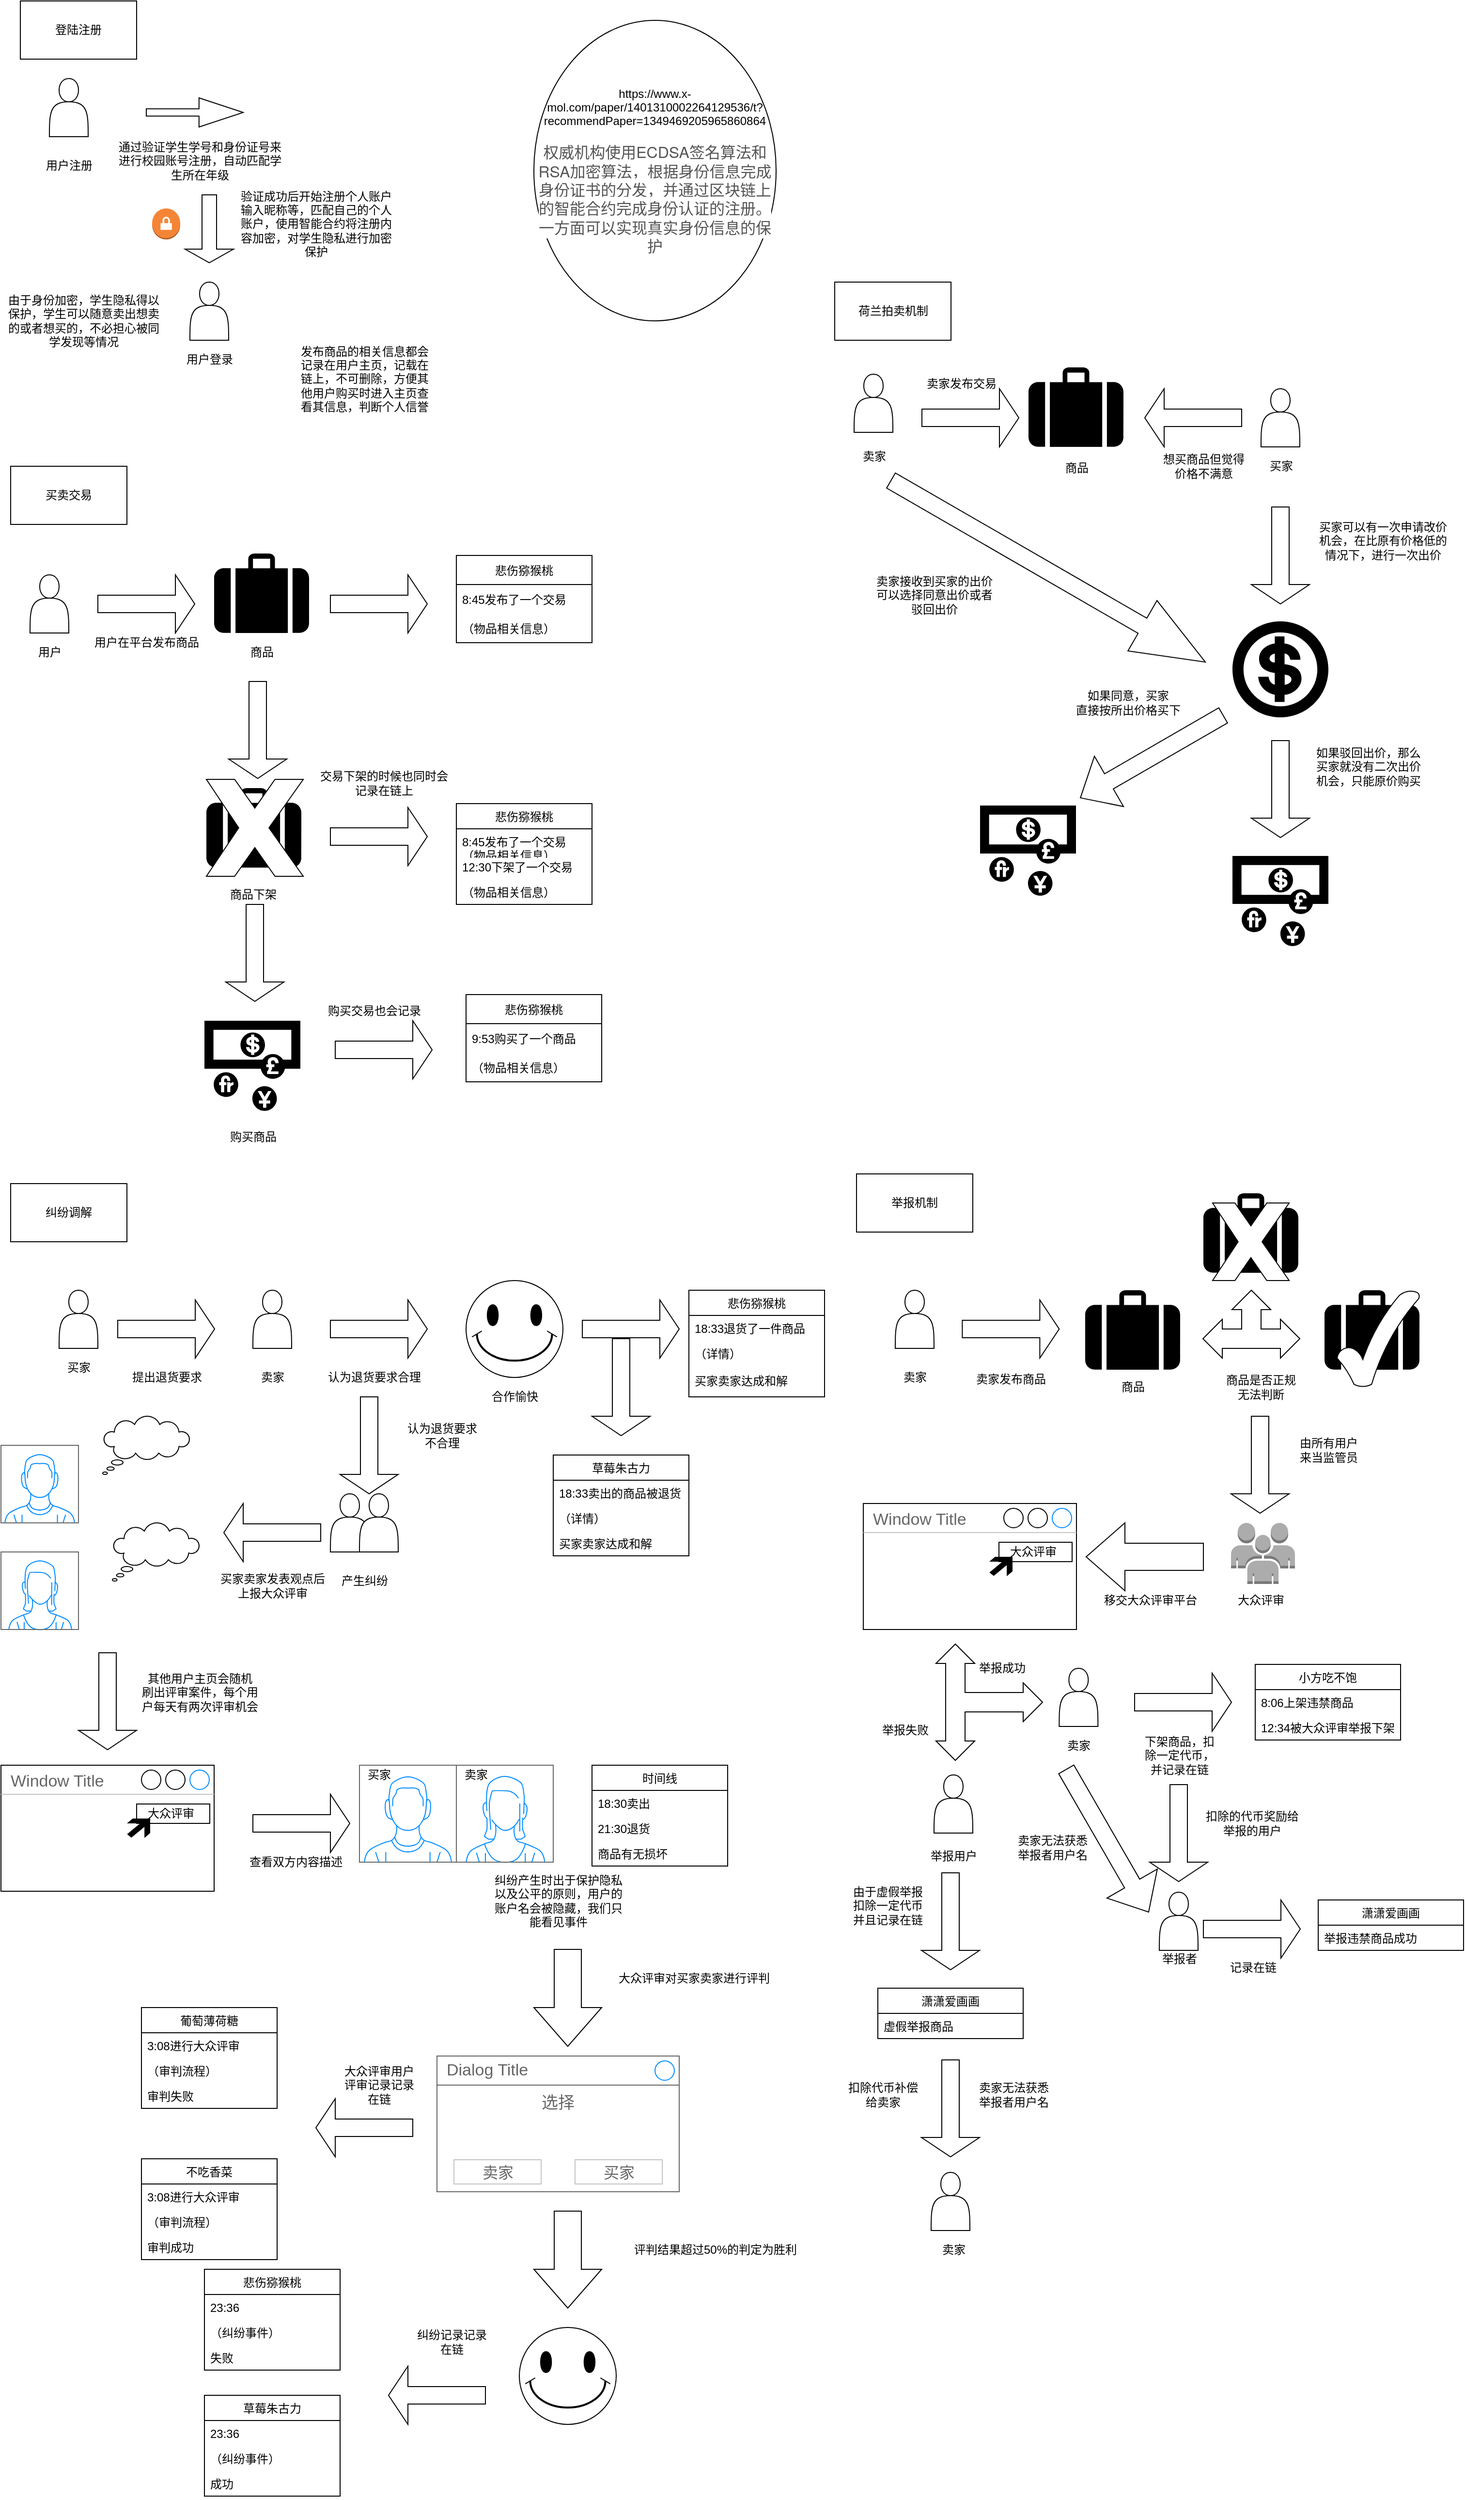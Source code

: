 <mxfile version="16.5.1" type="device"><diagram id="wZdVZtrQBpNqvUhN4ngP" name="第 1 页"><mxGraphModel dx="1153" dy="721" grid="1" gridSize="10" guides="1" tooltips="1" connect="1" arrows="1" fold="1" page="1" pageScale="1" pageWidth="827" pageHeight="1169" math="0" shadow="0"><root><mxCell id="0"/><mxCell id="1" parent="0"/><mxCell id="JoHtUgzayepQ6St21ZUV-1" value="" style="shape=actor;whiteSpace=wrap;html=1;" parent="1" vertex="1"><mxGeometry x="50" y="80" width="40" height="60" as="geometry"/></mxCell><mxCell id="JoHtUgzayepQ6St21ZUV-2" value="用户注册" style="text;html=1;align=center;verticalAlign=middle;resizable=0;points=[];autosize=1;strokeColor=none;fillColor=none;" parent="1" vertex="1"><mxGeometry x="40" y="160" width="60" height="20" as="geometry"/></mxCell><mxCell id="JoHtUgzayepQ6St21ZUV-3" value="" style="shape=singleArrow;whiteSpace=wrap;html=1;arrowWidth=0.253;arrowSize=0.456;" parent="1" vertex="1"><mxGeometry x="150" y="100" width="100" height="30" as="geometry"/></mxCell><mxCell id="JoHtUgzayepQ6St21ZUV-4" value="通过验证学生学号和身份证号来&lt;br&gt;进行校园账号注册，自动匹配学&lt;br&gt;生所在年级&lt;br&gt;" style="text;html=1;align=center;verticalAlign=middle;resizable=0;points=[];autosize=1;strokeColor=none;fillColor=none;" parent="1" vertex="1"><mxGeometry x="115" y="140" width="180" height="50" as="geometry"/></mxCell><mxCell id="JoHtUgzayepQ6St21ZUV-5" value="https://www.x-mol.com/paper/1401310002264129536/t?recommendPaper=1349469205965860864&lt;br&gt;&lt;br&gt;&lt;span style=&quot;color: rgb(85 , 85 , 85) ; font-family: &amp;#34;microsoft yahei&amp;#34; , &amp;#34;helvetica neue&amp;#34; , &amp;#34;helvetica&amp;#34; , &amp;#34;arial&amp;#34; , sans-serif ; font-size: 16px ; background-color: rgb(255 , 255 , 255)&quot;&gt;权威机构使用ECDSA签名算法和RSA加密算法，根据身份信息完成身份证书的分发，并通过区块链上的智能合约完成身份认证的注册。一方面可以实现真实身份信息的保护&lt;/span&gt;" style="ellipse;whiteSpace=wrap;html=1;" parent="1" vertex="1"><mxGeometry x="550" y="20" width="250" height="310" as="geometry"/></mxCell><mxCell id="JoHtUgzayepQ6St21ZUV-6" value="" style="shape=singleArrow;direction=south;whiteSpace=wrap;html=1;" parent="1" vertex="1"><mxGeometry x="190" y="200" width="50" height="70" as="geometry"/></mxCell><mxCell id="JoHtUgzayepQ6St21ZUV-7" value="验证成功后开始注册个人账户&lt;br&gt;输入昵称等，匹配自己的个人&lt;br&gt;账户，使用智能合约将注册内&lt;br&gt;容加密，对学生隐私进行加密&lt;br&gt;保护" style="text;html=1;align=center;verticalAlign=middle;resizable=0;points=[];autosize=1;strokeColor=none;fillColor=none;" parent="1" vertex="1"><mxGeometry x="240" y="190" width="170" height="80" as="geometry"/></mxCell><mxCell id="JoHtUgzayepQ6St21ZUV-8" value="" style="shape=actor;whiteSpace=wrap;html=1;" parent="1" vertex="1"><mxGeometry x="195" y="290" width="40" height="60" as="geometry"/></mxCell><mxCell id="JoHtUgzayepQ6St21ZUV-10" value="用户登录" style="text;html=1;align=center;verticalAlign=middle;resizable=0;points=[];autosize=1;strokeColor=none;fillColor=none;" parent="1" vertex="1"><mxGeometry x="185" y="360" width="60" height="20" as="geometry"/></mxCell><mxCell id="JoHtUgzayepQ6St21ZUV-11" value="由于身份加密，学生隐私得以&lt;br&gt;保护，学生可以随意卖出想卖&lt;br&gt;的或者想买的，不必担心被同&lt;br&gt;学发现等情况" style="text;html=1;align=center;verticalAlign=middle;resizable=0;points=[];autosize=1;strokeColor=none;fillColor=none;" parent="1" vertex="1"><mxGeometry y="300" width="170" height="60" as="geometry"/></mxCell><mxCell id="JoHtUgzayepQ6St21ZUV-12" value="" style="shape=actor;whiteSpace=wrap;html=1;" parent="1" vertex="1"><mxGeometry x="30" y="592" width="40" height="60" as="geometry"/></mxCell><mxCell id="JoHtUgzayepQ6St21ZUV-13" value="" style="shape=singleArrow;whiteSpace=wrap;html=1;" parent="1" vertex="1"><mxGeometry x="100" y="592" width="100" height="60" as="geometry"/></mxCell><mxCell id="JoHtUgzayepQ6St21ZUV-15" value="" style="outlineConnect=0;dashed=0;verticalLabelPosition=bottom;verticalAlign=top;align=center;html=1;shape=mxgraph.aws3.vpn_gateway;fillColor=#F58536;gradientColor=none;" parent="1" vertex="1"><mxGeometry x="156" y="214" width="29" height="32" as="geometry"/></mxCell><mxCell id="JoHtUgzayepQ6St21ZUV-17" value="" style="shape=mxgraph.signs.travel.baggage;html=1;pointerEvents=1;fillColor=#000000;strokeColor=none;verticalLabelPosition=bottom;verticalAlign=top;align=center;sketch=0;" parent="1" vertex="1"><mxGeometry x="220" y="570" width="98" height="82" as="geometry"/></mxCell><mxCell id="JoHtUgzayepQ6St21ZUV-18" value="用户" style="text;html=1;align=center;verticalAlign=middle;resizable=0;points=[];autosize=1;strokeColor=none;fillColor=none;" parent="1" vertex="1"><mxGeometry x="30" y="662" width="40" height="20" as="geometry"/></mxCell><mxCell id="JoHtUgzayepQ6St21ZUV-19" value="商品" style="text;html=1;align=center;verticalAlign=middle;resizable=0;points=[];autosize=1;strokeColor=none;fillColor=none;" parent="1" vertex="1"><mxGeometry x="249" y="662" width="40" height="20" as="geometry"/></mxCell><mxCell id="JoHtUgzayepQ6St21ZUV-20" value="用户在平台发布商品" style="text;html=1;align=center;verticalAlign=middle;resizable=0;points=[];autosize=1;strokeColor=none;fillColor=none;" parent="1" vertex="1"><mxGeometry x="90" y="652" width="120" height="20" as="geometry"/></mxCell><mxCell id="JoHtUgzayepQ6St21ZUV-22" value="" style="shape=singleArrow;whiteSpace=wrap;html=1;" parent="1" vertex="1"><mxGeometry x="340" y="592" width="100" height="60" as="geometry"/></mxCell><mxCell id="JoHtUgzayepQ6St21ZUV-24" value="悲伤猕猴桃" style="swimlane;fontStyle=0;childLayout=stackLayout;horizontal=1;startSize=30;horizontalStack=0;resizeParent=1;resizeParentMax=0;resizeLast=0;collapsible=1;marginBottom=0;" parent="1" vertex="1"><mxGeometry x="470" y="572" width="140" height="90" as="geometry"/></mxCell><mxCell id="JoHtUgzayepQ6St21ZUV-25" value="8:45发布了一个交易" style="text;strokeColor=none;fillColor=none;align=left;verticalAlign=middle;spacingLeft=4;spacingRight=4;overflow=hidden;points=[[0,0.5],[1,0.5]];portConstraint=eastwest;rotatable=0;" parent="JoHtUgzayepQ6St21ZUV-24" vertex="1"><mxGeometry y="30" width="140" height="30" as="geometry"/></mxCell><mxCell id="JoHtUgzayepQ6St21ZUV-27" value="（物品相关信息）" style="text;strokeColor=none;fillColor=none;align=left;verticalAlign=middle;spacingLeft=4;spacingRight=4;overflow=hidden;points=[[0,0.5],[1,0.5]];portConstraint=eastwest;rotatable=0;" parent="JoHtUgzayepQ6St21ZUV-24" vertex="1"><mxGeometry y="60" width="140" height="30" as="geometry"/></mxCell><mxCell id="JoHtUgzayepQ6St21ZUV-28" value="发布商品的相关信息都会&lt;br&gt;记录在用户主页，记载在&lt;br&gt;链上，不可删除，方便其&lt;br&gt;他用户购买时进入主页查&lt;br&gt;看其信息，判断个人信誉" style="text;html=1;align=center;verticalAlign=middle;resizable=0;points=[];autosize=1;strokeColor=none;fillColor=none;" parent="1" vertex="1"><mxGeometry x="300" y="350" width="150" height="80" as="geometry"/></mxCell><mxCell id="JoHtUgzayepQ6St21ZUV-29" value="" style="shape=singleArrow;direction=south;whiteSpace=wrap;html=1;" parent="1" vertex="1"><mxGeometry x="235" y="702" width="60" height="100" as="geometry"/></mxCell><mxCell id="JoHtUgzayepQ6St21ZUV-30" value="" style="shape=mxgraph.signs.travel.baggage;html=1;pointerEvents=1;fillColor=#000000;strokeColor=none;verticalLabelPosition=bottom;verticalAlign=top;align=center;sketch=0;" parent="1" vertex="1"><mxGeometry x="212" y="812" width="98" height="82" as="geometry"/></mxCell><mxCell id="JoHtUgzayepQ6St21ZUV-31" value="" style="verticalLabelPosition=bottom;verticalAlign=top;html=1;shape=mxgraph.basic.x" parent="1" vertex="1"><mxGeometry x="212" y="803" width="100" height="100" as="geometry"/></mxCell><mxCell id="JoHtUgzayepQ6St21ZUV-32" value="商品下架" style="text;html=1;align=center;verticalAlign=middle;resizable=0;points=[];autosize=1;strokeColor=none;fillColor=none;" parent="1" vertex="1"><mxGeometry x="230" y="912" width="60" height="20" as="geometry"/></mxCell><mxCell id="JoHtUgzayepQ6St21ZUV-33" value="" style="shape=singleArrow;whiteSpace=wrap;html=1;" parent="1" vertex="1"><mxGeometry x="340" y="832" width="100" height="60" as="geometry"/></mxCell><mxCell id="JoHtUgzayepQ6St21ZUV-37" value="悲伤猕猴桃" style="swimlane;fontStyle=0;childLayout=stackLayout;horizontal=1;startSize=26;fillColor=none;horizontalStack=0;resizeParent=1;resizeParentMax=0;resizeLast=0;collapsible=1;marginBottom=0;" parent="1" vertex="1"><mxGeometry x="470" y="828" width="140" height="104" as="geometry"/></mxCell><mxCell id="JoHtUgzayepQ6St21ZUV-38" value="8:45发布了一个交易&#10;（物品相关信息）" style="text;strokeColor=none;fillColor=none;align=left;verticalAlign=top;spacingLeft=4;spacingRight=4;overflow=hidden;rotatable=0;points=[[0,0.5],[1,0.5]];portConstraint=eastwest;" parent="JoHtUgzayepQ6St21ZUV-37" vertex="1"><mxGeometry y="26" width="140" height="26" as="geometry"/></mxCell><mxCell id="JoHtUgzayepQ6St21ZUV-39" value="12:30下架了一个交易&#10;" style="text;strokeColor=none;fillColor=none;align=left;verticalAlign=top;spacingLeft=4;spacingRight=4;overflow=hidden;rotatable=0;points=[[0,0.5],[1,0.5]];portConstraint=eastwest;" parent="JoHtUgzayepQ6St21ZUV-37" vertex="1"><mxGeometry y="52" width="140" height="26" as="geometry"/></mxCell><mxCell id="JoHtUgzayepQ6St21ZUV-40" value="（物品相关信息）" style="text;strokeColor=none;fillColor=none;align=left;verticalAlign=top;spacingLeft=4;spacingRight=4;overflow=hidden;rotatable=0;points=[[0,0.5],[1,0.5]];portConstraint=eastwest;" parent="JoHtUgzayepQ6St21ZUV-37" vertex="1"><mxGeometry y="78" width="140" height="26" as="geometry"/></mxCell><mxCell id="JoHtUgzayepQ6St21ZUV-41" value="交易下架的时候也同时会&lt;br&gt;记录在链上" style="text;html=1;align=center;verticalAlign=middle;resizable=0;points=[];autosize=1;strokeColor=none;fillColor=none;" parent="1" vertex="1"><mxGeometry x="320" y="792" width="150" height="30" as="geometry"/></mxCell><mxCell id="JoHtUgzayepQ6St21ZUV-42" value="" style="shape=mxgraph.signs.travel.currency_exchange;html=1;pointerEvents=1;fillColor=#000000;strokeColor=none;verticalLabelPosition=bottom;verticalAlign=top;align=center;sketch=0;" parent="1" vertex="1"><mxGeometry x="210" y="1052" width="99" height="93" as="geometry"/></mxCell><mxCell id="JoHtUgzayepQ6St21ZUV-43" value="" style="shape=singleArrow;direction=south;whiteSpace=wrap;html=1;" parent="1" vertex="1"><mxGeometry x="232" y="932" width="60" height="100" as="geometry"/></mxCell><mxCell id="JoHtUgzayepQ6St21ZUV-44" value="" style="shape=singleArrow;whiteSpace=wrap;html=1;" parent="1" vertex="1"><mxGeometry x="345" y="1052" width="100" height="60" as="geometry"/></mxCell><mxCell id="JoHtUgzayepQ6St21ZUV-45" value="购买交易也会记录" style="text;html=1;align=center;verticalAlign=middle;resizable=0;points=[];autosize=1;strokeColor=none;fillColor=none;" parent="1" vertex="1"><mxGeometry x="330" y="1032" width="110" height="20" as="geometry"/></mxCell><mxCell id="JoHtUgzayepQ6St21ZUV-46" value="购买商品" style="text;html=1;align=center;verticalAlign=middle;resizable=0;points=[];autosize=1;strokeColor=none;fillColor=none;" parent="1" vertex="1"><mxGeometry x="230" y="1162" width="60" height="20" as="geometry"/></mxCell><mxCell id="JoHtUgzayepQ6St21ZUV-51" value="悲伤猕猴桃" style="swimlane;fontStyle=0;childLayout=stackLayout;horizontal=1;startSize=30;horizontalStack=0;resizeParent=1;resizeParentMax=0;resizeLast=0;collapsible=1;marginBottom=0;" parent="1" vertex="1"><mxGeometry x="480" y="1025" width="140" height="90" as="geometry"/></mxCell><mxCell id="JoHtUgzayepQ6St21ZUV-52" value="9:53购买了一个商品" style="text;strokeColor=none;fillColor=none;align=left;verticalAlign=middle;spacingLeft=4;spacingRight=4;overflow=hidden;points=[[0,0.5],[1,0.5]];portConstraint=eastwest;rotatable=0;" parent="JoHtUgzayepQ6St21ZUV-51" vertex="1"><mxGeometry y="30" width="140" height="30" as="geometry"/></mxCell><mxCell id="JoHtUgzayepQ6St21ZUV-53" value="（物品相关信息）" style="text;strokeColor=none;fillColor=none;align=left;verticalAlign=middle;spacingLeft=4;spacingRight=4;overflow=hidden;points=[[0,0.5],[1,0.5]];portConstraint=eastwest;rotatable=0;" parent="JoHtUgzayepQ6St21ZUV-51" vertex="1"><mxGeometry y="60" width="140" height="30" as="geometry"/></mxCell><mxCell id="JoHtUgzayepQ6St21ZUV-55" value="登陆注册" style="whiteSpace=wrap;html=1;" parent="1" vertex="1"><mxGeometry x="20" width="120" height="60" as="geometry"/></mxCell><mxCell id="JoHtUgzayepQ6St21ZUV-56" value="买卖交易" style="whiteSpace=wrap;html=1;" parent="1" vertex="1"><mxGeometry x="10" y="480" width="120" height="60" as="geometry"/></mxCell><mxCell id="JoHtUgzayepQ6St21ZUV-57" value="纠纷调解" style="whiteSpace=wrap;html=1;" parent="1" vertex="1"><mxGeometry x="10" y="1220" width="120" height="60" as="geometry"/></mxCell><mxCell id="JoHtUgzayepQ6St21ZUV-60" value="" style="shape=actor;whiteSpace=wrap;html=1;" parent="1" vertex="1"><mxGeometry x="60" y="1330" width="40" height="60" as="geometry"/></mxCell><mxCell id="JoHtUgzayepQ6St21ZUV-61" value="买家" style="text;html=1;align=center;verticalAlign=middle;resizable=0;points=[];autosize=1;strokeColor=none;fillColor=none;" parent="1" vertex="1"><mxGeometry x="60" y="1400" width="40" height="20" as="geometry"/></mxCell><mxCell id="JoHtUgzayepQ6St21ZUV-62" value="" style="shape=singleArrow;whiteSpace=wrap;html=1;" parent="1" vertex="1"><mxGeometry x="120.5" y="1340" width="100" height="60" as="geometry"/></mxCell><mxCell id="JoHtUgzayepQ6St21ZUV-63" value="提出退货要求" style="text;html=1;align=center;verticalAlign=middle;resizable=0;points=[];autosize=1;strokeColor=none;fillColor=none;" parent="1" vertex="1"><mxGeometry x="125.5" y="1410" width="90" height="20" as="geometry"/></mxCell><mxCell id="JoHtUgzayepQ6St21ZUV-64" value="" style="shape=actor;whiteSpace=wrap;html=1;" parent="1" vertex="1"><mxGeometry x="260" y="1330" width="40" height="60" as="geometry"/></mxCell><mxCell id="JoHtUgzayepQ6St21ZUV-65" value="卖家" style="text;html=1;align=center;verticalAlign=middle;resizable=0;points=[];autosize=1;strokeColor=none;fillColor=none;" parent="1" vertex="1"><mxGeometry x="260" y="1410" width="40" height="20" as="geometry"/></mxCell><mxCell id="JoHtUgzayepQ6St21ZUV-66" value="" style="shape=singleArrow;whiteSpace=wrap;html=1;" parent="1" vertex="1"><mxGeometry x="340" y="1340" width="100" height="60" as="geometry"/></mxCell><mxCell id="JoHtUgzayepQ6St21ZUV-67" value="认为退货要求合理" style="text;html=1;align=center;verticalAlign=middle;resizable=0;points=[];autosize=1;strokeColor=none;fillColor=none;" parent="1" vertex="1"><mxGeometry x="330" y="1410" width="110" height="20" as="geometry"/></mxCell><mxCell id="JoHtUgzayepQ6St21ZUV-68" value="" style="verticalLabelPosition=bottom;verticalAlign=top;html=1;shape=mxgraph.basic.smiley" parent="1" vertex="1"><mxGeometry x="480" y="1320" width="100" height="100" as="geometry"/></mxCell><mxCell id="JoHtUgzayepQ6St21ZUV-69" value="合作愉快" style="text;html=1;align=center;verticalAlign=middle;resizable=0;points=[];autosize=1;strokeColor=none;fillColor=none;" parent="1" vertex="1"><mxGeometry x="500" y="1430" width="60" height="20" as="geometry"/></mxCell><mxCell id="JoHtUgzayepQ6St21ZUV-72" value="悲伤猕猴桃" style="swimlane;fontStyle=0;childLayout=stackLayout;horizontal=1;startSize=26;fillColor=none;horizontalStack=0;resizeParent=1;resizeParentMax=0;resizeLast=0;collapsible=1;marginBottom=0;" parent="1" vertex="1"><mxGeometry x="710" y="1330" width="140" height="110" as="geometry"/></mxCell><mxCell id="JoHtUgzayepQ6St21ZUV-73" value="18:33退货了一件商品" style="text;strokeColor=none;fillColor=none;align=left;verticalAlign=top;spacingLeft=4;spacingRight=4;overflow=hidden;rotatable=0;points=[[0,0.5],[1,0.5]];portConstraint=eastwest;" parent="JoHtUgzayepQ6St21ZUV-72" vertex="1"><mxGeometry y="26" width="140" height="26" as="geometry"/></mxCell><mxCell id="JoHtUgzayepQ6St21ZUV-74" value="（详情）&#10;&#10;买家卖家达成和解" style="text;strokeColor=none;fillColor=none;align=left;verticalAlign=top;spacingLeft=4;spacingRight=4;overflow=hidden;rotatable=0;points=[[0,0.5],[1,0.5]];portConstraint=eastwest;" parent="JoHtUgzayepQ6St21ZUV-72" vertex="1"><mxGeometry y="52" width="140" height="58" as="geometry"/></mxCell><mxCell id="JoHtUgzayepQ6St21ZUV-77" value="草莓朱古力" style="swimlane;fontStyle=0;childLayout=stackLayout;horizontal=1;startSize=26;fillColor=none;horizontalStack=0;resizeParent=1;resizeParentMax=0;resizeLast=0;collapsible=1;marginBottom=0;" parent="1" vertex="1"><mxGeometry x="570" y="1500" width="140" height="104" as="geometry"/></mxCell><mxCell id="JoHtUgzayepQ6St21ZUV-78" value="18:33卖出的商品被退货" style="text;strokeColor=none;fillColor=none;align=left;verticalAlign=top;spacingLeft=4;spacingRight=4;overflow=hidden;rotatable=0;points=[[0,0.5],[1,0.5]];portConstraint=eastwest;" parent="JoHtUgzayepQ6St21ZUV-77" vertex="1"><mxGeometry y="26" width="140" height="26" as="geometry"/></mxCell><mxCell id="JoHtUgzayepQ6St21ZUV-79" value="（详情）" style="text;strokeColor=none;fillColor=none;align=left;verticalAlign=top;spacingLeft=4;spacingRight=4;overflow=hidden;rotatable=0;points=[[0,0.5],[1,0.5]];portConstraint=eastwest;" parent="JoHtUgzayepQ6St21ZUV-77" vertex="1"><mxGeometry y="52" width="140" height="26" as="geometry"/></mxCell><mxCell id="JoHtUgzayepQ6St21ZUV-80" value="买家卖家达成和解" style="text;strokeColor=none;fillColor=none;align=left;verticalAlign=top;spacingLeft=4;spacingRight=4;overflow=hidden;rotatable=0;points=[[0,0.5],[1,0.5]];portConstraint=eastwest;" parent="JoHtUgzayepQ6St21ZUV-77" vertex="1"><mxGeometry y="78" width="140" height="26" as="geometry"/></mxCell><mxCell id="JoHtUgzayepQ6St21ZUV-71" value="" style="shape=singleArrow;whiteSpace=wrap;html=1;" parent="1" vertex="1"><mxGeometry x="600" y="1340" width="100" height="60" as="geometry"/></mxCell><mxCell id="JoHtUgzayepQ6St21ZUV-82" value="" style="shape=singleArrow;direction=south;whiteSpace=wrap;html=1;" parent="1" vertex="1"><mxGeometry x="350" y="1440" width="60" height="100" as="geometry"/></mxCell><mxCell id="JoHtUgzayepQ6St21ZUV-83" value="认为退货要求&lt;br&gt;不合理" style="text;html=1;align=center;verticalAlign=middle;resizable=0;points=[];autosize=1;strokeColor=none;fillColor=none;" parent="1" vertex="1"><mxGeometry x="410" y="1465" width="90" height="30" as="geometry"/></mxCell><mxCell id="JoHtUgzayepQ6St21ZUV-84" value="" style="shape=actor;whiteSpace=wrap;html=1;" parent="1" vertex="1"><mxGeometry x="340" y="1540" width="40" height="60" as="geometry"/></mxCell><mxCell id="JoHtUgzayepQ6St21ZUV-85" value="" style="shape=actor;whiteSpace=wrap;html=1;" parent="1" vertex="1"><mxGeometry x="370" y="1540" width="40" height="60" as="geometry"/></mxCell><mxCell id="JoHtUgzayepQ6St21ZUV-86" value="产生纠纷" style="text;html=1;align=center;verticalAlign=middle;resizable=0;points=[];autosize=1;strokeColor=none;fillColor=none;" parent="1" vertex="1"><mxGeometry x="345" y="1620" width="60" height="20" as="geometry"/></mxCell><mxCell id="JoHtUgzayepQ6St21ZUV-87" value="" style="shape=singleArrow;direction=south;whiteSpace=wrap;html=1;" parent="1" vertex="1"><mxGeometry x="610" y="1380" width="60" height="100" as="geometry"/></mxCell><mxCell id="JoHtUgzayepQ6St21ZUV-88" value="" style="shape=singleArrow;direction=west;whiteSpace=wrap;html=1;" parent="1" vertex="1"><mxGeometry x="230" y="1550" width="100" height="60" as="geometry"/></mxCell><mxCell id="JoHtUgzayepQ6St21ZUV-89" value="买家卖家发表观点后&lt;br&gt;上报大众评审" style="text;html=1;align=center;verticalAlign=middle;resizable=0;points=[];autosize=1;strokeColor=none;fillColor=none;" parent="1" vertex="1"><mxGeometry x="220" y="1620" width="120" height="30" as="geometry"/></mxCell><mxCell id="JoHtUgzayepQ6St21ZUV-90" value="" style="verticalLabelPosition=bottom;shadow=0;dashed=0;align=center;html=1;verticalAlign=top;strokeWidth=1;shape=mxgraph.mockup.containers.userMale;strokeColor=#666666;strokeColor2=#008cff;" parent="1" vertex="1"><mxGeometry y="1490" width="80" height="80" as="geometry"/></mxCell><mxCell id="JoHtUgzayepQ6St21ZUV-91" value="" style="verticalLabelPosition=bottom;shadow=0;dashed=0;align=center;html=1;verticalAlign=top;strokeWidth=1;shape=mxgraph.mockup.containers.userFemale;strokeColor=#666666;strokeColor2=#008cff;" parent="1" vertex="1"><mxGeometry y="1600" width="80" height="80" as="geometry"/></mxCell><mxCell id="JoHtUgzayepQ6St21ZUV-92" value="" style="whiteSpace=wrap;html=1;shape=mxgraph.basic.cloud_callout" parent="1" vertex="1"><mxGeometry x="115" y="1570" width="90" height="60" as="geometry"/></mxCell><mxCell id="JoHtUgzayepQ6St21ZUV-93" value="" style="whiteSpace=wrap;html=1;shape=mxgraph.basic.cloud_callout" parent="1" vertex="1"><mxGeometry x="105" y="1460" width="90" height="60" as="geometry"/></mxCell><mxCell id="JoHtUgzayepQ6St21ZUV-94" value="" style="shape=singleArrow;direction=south;whiteSpace=wrap;html=1;" parent="1" vertex="1"><mxGeometry x="80" y="1704" width="60" height="100" as="geometry"/></mxCell><mxCell id="JoHtUgzayepQ6St21ZUV-95" value="其他用户主页会随机&lt;br&gt;刷出评审案件，每个用&lt;br&gt;户每天有两次评审机会" style="text;html=1;align=center;verticalAlign=middle;resizable=0;points=[];autosize=1;strokeColor=none;fillColor=none;" parent="1" vertex="1"><mxGeometry x="135" y="1720" width="140" height="50" as="geometry"/></mxCell><mxCell id="JoHtUgzayepQ6St21ZUV-96" value="Window Title" style="strokeWidth=1;shadow=0;dashed=0;align=center;html=1;shape=mxgraph.mockup.containers.window;align=left;verticalAlign=top;spacingLeft=8;strokeColor2=#008cff;strokeColor3=#c4c4c4;fontColor=#666666;mainText=;fontSize=17;labelBackgroundColor=none;" parent="1" vertex="1"><mxGeometry y="1820" width="220" height="130" as="geometry"/></mxCell><mxCell id="JoHtUgzayepQ6St21ZUV-97" value="" style="verticalLabelPosition=bottom;verticalAlign=top;html=1;shape=mxgraph.basic.rect;fillColor2=none;strokeWidth=1;size=20;indent=5;" parent="1" vertex="1"><mxGeometry x="140" y="1860" width="75.5" height="20" as="geometry"/></mxCell><mxCell id="JoHtUgzayepQ6St21ZUV-98" value="大众评审" style="text;html=1;align=center;verticalAlign=middle;resizable=0;points=[];autosize=1;strokeColor=none;fillColor=none;" parent="1" vertex="1"><mxGeometry x="145" y="1860" width="60" height="20" as="geometry"/></mxCell><mxCell id="JoHtUgzayepQ6St21ZUV-99" value="" style="shape=mxgraph.signs.travel.arrow_ne;html=1;pointerEvents=1;fillColor=#000000;strokeColor=none;verticalLabelPosition=bottom;verticalAlign=top;align=center;sketch=0;" parent="1" vertex="1"><mxGeometry x="130" y="1875" width="24" height="20" as="geometry"/></mxCell><mxCell id="JoHtUgzayepQ6St21ZUV-100" value="" style="shape=singleArrow;whiteSpace=wrap;html=1;" parent="1" vertex="1"><mxGeometry x="260" y="1850" width="100" height="60" as="geometry"/></mxCell><mxCell id="JoHtUgzayepQ6St21ZUV-101" value="" style="verticalLabelPosition=bottom;shadow=0;dashed=0;align=center;html=1;verticalAlign=top;strokeWidth=1;shape=mxgraph.mockup.containers.userMale;strokeColor=#666666;strokeColor2=#008cff;" parent="1" vertex="1"><mxGeometry x="370" y="1820" width="100" height="100" as="geometry"/></mxCell><mxCell id="JoHtUgzayepQ6St21ZUV-102" value="" style="verticalLabelPosition=bottom;shadow=0;dashed=0;align=center;html=1;verticalAlign=top;strokeWidth=1;shape=mxgraph.mockup.containers.userFemale;strokeColor=#666666;strokeColor2=#008cff;" parent="1" vertex="1"><mxGeometry x="470" y="1820" width="100" height="100" as="geometry"/></mxCell><mxCell id="JoHtUgzayepQ6St21ZUV-103" value="查看双方内容描述" style="text;html=1;align=center;verticalAlign=middle;resizable=0;points=[];autosize=1;strokeColor=none;fillColor=none;" parent="1" vertex="1"><mxGeometry x="249" y="1910" width="110" height="20" as="geometry"/></mxCell><mxCell id="JoHtUgzayepQ6St21ZUV-104" value="纠纷产生时出于保护隐私&lt;br&gt;以及公平的原则，用户的&lt;br&gt;账户名会被隐藏，我们只&lt;br&gt;能看见事件" style="text;html=1;align=center;verticalAlign=middle;resizable=0;points=[];autosize=1;strokeColor=none;fillColor=none;" parent="1" vertex="1"><mxGeometry x="500" y="1930" width="150" height="60" as="geometry"/></mxCell><mxCell id="JoHtUgzayepQ6St21ZUV-105" value="买家" style="text;html=1;align=center;verticalAlign=middle;resizable=0;points=[];autosize=1;strokeColor=none;fillColor=none;" parent="1" vertex="1"><mxGeometry x="370" y="1820" width="40" height="20" as="geometry"/></mxCell><mxCell id="JoHtUgzayepQ6St21ZUV-106" value="卖家" style="text;html=1;align=center;verticalAlign=middle;resizable=0;points=[];autosize=1;strokeColor=none;fillColor=none;" parent="1" vertex="1"><mxGeometry x="470" y="1820" width="40" height="20" as="geometry"/></mxCell><mxCell id="JoHtUgzayepQ6St21ZUV-107" value="选择" style="strokeWidth=1;shadow=0;dashed=0;align=center;html=1;shape=mxgraph.mockup.containers.rrect;rSize=0;strokeColor=#666666;fontColor=#666666;fontSize=17;verticalAlign=top;whiteSpace=wrap;fillColor=#ffffff;spacingTop=32;" parent="1" vertex="1"><mxGeometry x="450" y="2120" width="250" height="140" as="geometry"/></mxCell><mxCell id="JoHtUgzayepQ6St21ZUV-108" value="Dialog Title" style="strokeWidth=1;shadow=0;dashed=0;align=center;html=1;shape=mxgraph.mockup.containers.rrect;rSize=0;fontSize=17;fontColor=#666666;strokeColor=#666666;align=left;spacingLeft=8;fillColor=none;resizeWidth=1;" parent="JoHtUgzayepQ6St21ZUV-107" vertex="1"><mxGeometry width="250" height="30" relative="1" as="geometry"/></mxCell><mxCell id="JoHtUgzayepQ6St21ZUV-109" value="" style="shape=ellipse;strokeColor=#008cff;resizable=0;fillColor=none;html=1;" parent="JoHtUgzayepQ6St21ZUV-108" vertex="1"><mxGeometry x="1" y="0.5" width="20" height="20" relative="1" as="geometry"><mxPoint x="-25" y="-10" as="offset"/></mxGeometry></mxCell><mxCell id="JoHtUgzayepQ6St21ZUV-110" value="卖家" style="strokeWidth=1;shadow=0;dashed=0;align=center;html=1;shape=mxgraph.mockup.containers.rrect;rSize=0;fontSize=16;fontColor=#666666;strokeColor=#c4c4c4;whiteSpace=wrap;fillColor=none;" parent="JoHtUgzayepQ6St21ZUV-107" vertex="1"><mxGeometry x="0.25" y="1" width="90" height="25" relative="1" as="geometry"><mxPoint x="-45" y="-33" as="offset"/></mxGeometry></mxCell><mxCell id="JoHtUgzayepQ6St21ZUV-111" value="买家" style="strokeWidth=1;shadow=0;dashed=0;align=center;html=1;shape=mxgraph.mockup.containers.rrect;rSize=0;fontSize=16;fontColor=#666666;strokeColor=#c4c4c4;whiteSpace=wrap;fillColor=none;" parent="JoHtUgzayepQ6St21ZUV-107" vertex="1"><mxGeometry x="0.75" y="1" width="90" height="25" relative="1" as="geometry"><mxPoint x="-45" y="-33" as="offset"/></mxGeometry></mxCell><mxCell id="JoHtUgzayepQ6St21ZUV-113" value="" style="html=1;shadow=0;dashed=0;align=center;verticalAlign=middle;shape=mxgraph.arrows2.arrow;dy=0.6;dx=40;direction=south;notch=0;" parent="1" vertex="1"><mxGeometry x="550" y="2010" width="70" height="100" as="geometry"/></mxCell><mxCell id="JoHtUgzayepQ6St21ZUV-114" value="大众评审对买家卖家进行评判" style="text;html=1;align=center;verticalAlign=middle;resizable=0;points=[];autosize=1;strokeColor=none;fillColor=none;" parent="1" vertex="1"><mxGeometry x="630" y="2030" width="170" height="20" as="geometry"/></mxCell><mxCell id="JoHtUgzayepQ6St21ZUV-115" value="" style="html=1;shadow=0;dashed=0;align=center;verticalAlign=middle;shape=mxgraph.arrows2.arrow;dy=0.6;dx=40;direction=south;notch=0;" parent="1" vertex="1"><mxGeometry x="550" y="2280" width="70" height="100" as="geometry"/></mxCell><mxCell id="JoHtUgzayepQ6St21ZUV-116" value="" style="verticalLabelPosition=bottom;verticalAlign=top;html=1;shape=mxgraph.basic.smiley" parent="1" vertex="1"><mxGeometry x="535" y="2400" width="100" height="100" as="geometry"/></mxCell><mxCell id="JoHtUgzayepQ6St21ZUV-117" value="评判结果超过50%的判定为胜利" style="text;html=1;align=center;verticalAlign=middle;resizable=0;points=[];autosize=1;strokeColor=none;fillColor=none;" parent="1" vertex="1"><mxGeometry x="647" y="2310" width="180" height="20" as="geometry"/></mxCell><mxCell id="JoHtUgzayepQ6St21ZUV-118" value="" style="shape=singleArrow;direction=west;whiteSpace=wrap;html=1;" parent="1" vertex="1"><mxGeometry x="325" y="2164" width="100" height="60" as="geometry"/></mxCell><mxCell id="JoHtUgzayepQ6St21ZUV-119" value="葡萄薄荷糖" style="swimlane;fontStyle=0;childLayout=stackLayout;horizontal=1;startSize=26;fillColor=none;horizontalStack=0;resizeParent=1;resizeParentMax=0;resizeLast=0;collapsible=1;marginBottom=0;" parent="1" vertex="1"><mxGeometry x="145" y="2070" width="140" height="104" as="geometry"/></mxCell><mxCell id="JoHtUgzayepQ6St21ZUV-120" value="3:08进行大众评审" style="text;strokeColor=none;fillColor=none;align=left;verticalAlign=top;spacingLeft=4;spacingRight=4;overflow=hidden;rotatable=0;points=[[0,0.5],[1,0.5]];portConstraint=eastwest;" parent="JoHtUgzayepQ6St21ZUV-119" vertex="1"><mxGeometry y="26" width="140" height="26" as="geometry"/></mxCell><mxCell id="JoHtUgzayepQ6St21ZUV-121" value="（审判流程）" style="text;strokeColor=none;fillColor=none;align=left;verticalAlign=top;spacingLeft=4;spacingRight=4;overflow=hidden;rotatable=0;points=[[0,0.5],[1,0.5]];portConstraint=eastwest;" parent="JoHtUgzayepQ6St21ZUV-119" vertex="1"><mxGeometry y="52" width="140" height="26" as="geometry"/></mxCell><mxCell id="JoHtUgzayepQ6St21ZUV-122" value="审判失败" style="text;strokeColor=none;fillColor=none;align=left;verticalAlign=top;spacingLeft=4;spacingRight=4;overflow=hidden;rotatable=0;points=[[0,0.5],[1,0.5]];portConstraint=eastwest;" parent="JoHtUgzayepQ6St21ZUV-119" vertex="1"><mxGeometry y="78" width="140" height="26" as="geometry"/></mxCell><mxCell id="JoHtUgzayepQ6St21ZUV-123" value="不吃香菜" style="swimlane;fontStyle=0;childLayout=stackLayout;horizontal=1;startSize=26;fillColor=none;horizontalStack=0;resizeParent=1;resizeParentMax=0;resizeLast=0;collapsible=1;marginBottom=0;" parent="1" vertex="1"><mxGeometry x="145" y="2226" width="140" height="104" as="geometry"/></mxCell><mxCell id="JoHtUgzayepQ6St21ZUV-124" value="3:08进行大众评审" style="text;strokeColor=none;fillColor=none;align=left;verticalAlign=top;spacingLeft=4;spacingRight=4;overflow=hidden;rotatable=0;points=[[0,0.5],[1,0.5]];portConstraint=eastwest;" parent="JoHtUgzayepQ6St21ZUV-123" vertex="1"><mxGeometry y="26" width="140" height="26" as="geometry"/></mxCell><mxCell id="JoHtUgzayepQ6St21ZUV-125" value="（审判流程）" style="text;strokeColor=none;fillColor=none;align=left;verticalAlign=top;spacingLeft=4;spacingRight=4;overflow=hidden;rotatable=0;points=[[0,0.5],[1,0.5]];portConstraint=eastwest;" parent="JoHtUgzayepQ6St21ZUV-123" vertex="1"><mxGeometry y="52" width="140" height="26" as="geometry"/></mxCell><mxCell id="JoHtUgzayepQ6St21ZUV-126" value="审判成功" style="text;strokeColor=none;fillColor=none;align=left;verticalAlign=top;spacingLeft=4;spacingRight=4;overflow=hidden;rotatable=0;points=[[0,0.5],[1,0.5]];portConstraint=eastwest;" parent="JoHtUgzayepQ6St21ZUV-123" vertex="1"><mxGeometry y="78" width="140" height="26" as="geometry"/></mxCell><mxCell id="JoHtUgzayepQ6St21ZUV-132" value="时间线" style="swimlane;fontStyle=0;childLayout=stackLayout;horizontal=1;startSize=26;fillColor=none;horizontalStack=0;resizeParent=1;resizeParentMax=0;resizeLast=0;collapsible=1;marginBottom=0;" parent="1" vertex="1"><mxGeometry x="610" y="1820" width="140" height="104" as="geometry"/></mxCell><mxCell id="JoHtUgzayepQ6St21ZUV-133" value="18:30卖出" style="text;strokeColor=none;fillColor=none;align=left;verticalAlign=top;spacingLeft=4;spacingRight=4;overflow=hidden;rotatable=0;points=[[0,0.5],[1,0.5]];portConstraint=eastwest;" parent="JoHtUgzayepQ6St21ZUV-132" vertex="1"><mxGeometry y="26" width="140" height="26" as="geometry"/></mxCell><mxCell id="JoHtUgzayepQ6St21ZUV-134" value="21:30退货" style="text;strokeColor=none;fillColor=none;align=left;verticalAlign=top;spacingLeft=4;spacingRight=4;overflow=hidden;rotatable=0;points=[[0,0.5],[1,0.5]];portConstraint=eastwest;" parent="JoHtUgzayepQ6St21ZUV-132" vertex="1"><mxGeometry y="52" width="140" height="26" as="geometry"/></mxCell><mxCell id="JoHtUgzayepQ6St21ZUV-135" value="商品有无损坏" style="text;strokeColor=none;fillColor=none;align=left;verticalAlign=top;spacingLeft=4;spacingRight=4;overflow=hidden;rotatable=0;points=[[0,0.5],[1,0.5]];portConstraint=eastwest;" parent="JoHtUgzayepQ6St21ZUV-132" vertex="1"><mxGeometry y="78" width="140" height="26" as="geometry"/></mxCell><mxCell id="JoHtUgzayepQ6St21ZUV-136" value="" style="shape=singleArrow;direction=west;whiteSpace=wrap;html=1;" parent="1" vertex="1"><mxGeometry x="400" y="2440" width="100" height="60" as="geometry"/></mxCell><mxCell id="JoHtUgzayepQ6St21ZUV-137" value="悲伤猕猴桃" style="swimlane;fontStyle=0;childLayout=stackLayout;horizontal=1;startSize=26;fillColor=none;horizontalStack=0;resizeParent=1;resizeParentMax=0;resizeLast=0;collapsible=1;marginBottom=0;" parent="1" vertex="1"><mxGeometry x="210" y="2340" width="140" height="104" as="geometry"/></mxCell><mxCell id="JoHtUgzayepQ6St21ZUV-138" value="23:36" style="text;strokeColor=none;fillColor=none;align=left;verticalAlign=top;spacingLeft=4;spacingRight=4;overflow=hidden;rotatable=0;points=[[0,0.5],[1,0.5]];portConstraint=eastwest;" parent="JoHtUgzayepQ6St21ZUV-137" vertex="1"><mxGeometry y="26" width="140" height="26" as="geometry"/></mxCell><mxCell id="JoHtUgzayepQ6St21ZUV-139" value="（纠纷事件）" style="text;strokeColor=none;fillColor=none;align=left;verticalAlign=top;spacingLeft=4;spacingRight=4;overflow=hidden;rotatable=0;points=[[0,0.5],[1,0.5]];portConstraint=eastwest;" parent="JoHtUgzayepQ6St21ZUV-137" vertex="1"><mxGeometry y="52" width="140" height="26" as="geometry"/></mxCell><mxCell id="JoHtUgzayepQ6St21ZUV-140" value="失败" style="text;strokeColor=none;fillColor=none;align=left;verticalAlign=top;spacingLeft=4;spacingRight=4;overflow=hidden;rotatable=0;points=[[0,0.5],[1,0.5]];portConstraint=eastwest;" parent="JoHtUgzayepQ6St21ZUV-137" vertex="1"><mxGeometry y="78" width="140" height="26" as="geometry"/></mxCell><mxCell id="JoHtUgzayepQ6St21ZUV-141" value="草莓朱古力" style="swimlane;fontStyle=0;childLayout=stackLayout;horizontal=1;startSize=26;fillColor=none;horizontalStack=0;resizeParent=1;resizeParentMax=0;resizeLast=0;collapsible=1;marginBottom=0;" parent="1" vertex="1"><mxGeometry x="210" y="2470" width="140" height="104" as="geometry"/></mxCell><mxCell id="JoHtUgzayepQ6St21ZUV-142" value="23:36" style="text;strokeColor=none;fillColor=none;align=left;verticalAlign=top;spacingLeft=4;spacingRight=4;overflow=hidden;rotatable=0;points=[[0,0.5],[1,0.5]];portConstraint=eastwest;" parent="JoHtUgzayepQ6St21ZUV-141" vertex="1"><mxGeometry y="26" width="140" height="26" as="geometry"/></mxCell><mxCell id="JoHtUgzayepQ6St21ZUV-143" value="（纠纷事件）" style="text;strokeColor=none;fillColor=none;align=left;verticalAlign=top;spacingLeft=4;spacingRight=4;overflow=hidden;rotatable=0;points=[[0,0.5],[1,0.5]];portConstraint=eastwest;" parent="JoHtUgzayepQ6St21ZUV-141" vertex="1"><mxGeometry y="52" width="140" height="26" as="geometry"/></mxCell><mxCell id="JoHtUgzayepQ6St21ZUV-144" value="成功" style="text;strokeColor=none;fillColor=none;align=left;verticalAlign=top;spacingLeft=4;spacingRight=4;overflow=hidden;rotatable=0;points=[[0,0.5],[1,0.5]];portConstraint=eastwest;" parent="JoHtUgzayepQ6St21ZUV-141" vertex="1"><mxGeometry y="78" width="140" height="26" as="geometry"/></mxCell><mxCell id="JoHtUgzayepQ6St21ZUV-145" value="大众评审用户&lt;br&gt;评审记录记录&lt;br&gt;在链" style="text;html=1;align=center;verticalAlign=middle;resizable=0;points=[];autosize=1;strokeColor=none;fillColor=none;" parent="1" vertex="1"><mxGeometry x="345" y="2125" width="90" height="50" as="geometry"/></mxCell><mxCell id="JoHtUgzayepQ6St21ZUV-146" value="纠纷记录记录&lt;br&gt;在链" style="text;html=1;align=center;verticalAlign=middle;resizable=0;points=[];autosize=1;strokeColor=none;fillColor=none;" parent="1" vertex="1"><mxGeometry x="420" y="2400" width="90" height="30" as="geometry"/></mxCell><mxCell id="JoHtUgzayepQ6St21ZUV-148" value="荷兰拍卖机制" style="whiteSpace=wrap;html=1;" parent="1" vertex="1"><mxGeometry x="860.5" y="290" width="120" height="60" as="geometry"/></mxCell><mxCell id="JoHtUgzayepQ6St21ZUV-149" value="" style="shape=actor;whiteSpace=wrap;html=1;" parent="1" vertex="1"><mxGeometry x="880.5" y="385" width="40" height="60" as="geometry"/></mxCell><mxCell id="JoHtUgzayepQ6St21ZUV-150" value="" style="shape=singleArrow;whiteSpace=wrap;html=1;" parent="1" vertex="1"><mxGeometry x="950.5" y="400" width="100" height="60" as="geometry"/></mxCell><mxCell id="JoHtUgzayepQ6St21ZUV-151" value="卖家" style="text;html=1;align=center;verticalAlign=middle;resizable=0;points=[];autosize=1;strokeColor=none;fillColor=none;" parent="1" vertex="1"><mxGeometry x="880.5" y="460" width="40" height="20" as="geometry"/></mxCell><mxCell id="JoHtUgzayepQ6St21ZUV-152" value="卖家发布交易" style="text;html=1;align=center;verticalAlign=middle;resizable=0;points=[];autosize=1;strokeColor=none;fillColor=none;" parent="1" vertex="1"><mxGeometry x="945.5" y="385" width="90" height="20" as="geometry"/></mxCell><mxCell id="JoHtUgzayepQ6St21ZUV-153" value="" style="shape=mxgraph.signs.travel.baggage;html=1;pointerEvents=1;fillColor=#000000;strokeColor=none;verticalLabelPosition=bottom;verticalAlign=top;align=center;sketch=0;" parent="1" vertex="1"><mxGeometry x="1060.5" y="378" width="98" height="82" as="geometry"/></mxCell><mxCell id="JoHtUgzayepQ6St21ZUV-154" value="商品" style="text;html=1;align=center;verticalAlign=middle;resizable=0;points=[];autosize=1;strokeColor=none;fillColor=none;" parent="1" vertex="1"><mxGeometry x="1089.5" y="472" width="40" height="20" as="geometry"/></mxCell><mxCell id="JoHtUgzayepQ6St21ZUV-155" value="" style="shape=actor;whiteSpace=wrap;html=1;" parent="1" vertex="1"><mxGeometry x="1300.5" y="400" width="40" height="60" as="geometry"/></mxCell><mxCell id="JoHtUgzayepQ6St21ZUV-156" value="" style="shape=singleArrow;direction=west;whiteSpace=wrap;html=1;" parent="1" vertex="1"><mxGeometry x="1180.5" y="400" width="100" height="60" as="geometry"/></mxCell><mxCell id="JoHtUgzayepQ6St21ZUV-157" value="买家" style="text;html=1;align=center;verticalAlign=middle;resizable=0;points=[];autosize=1;strokeColor=none;fillColor=none;" parent="1" vertex="1"><mxGeometry x="1300.5" y="470" width="40" height="20" as="geometry"/></mxCell><mxCell id="JoHtUgzayepQ6St21ZUV-158" value="想买商品但觉得&lt;br&gt;价格不满意" style="text;html=1;align=center;verticalAlign=middle;resizable=0;points=[];autosize=1;strokeColor=none;fillColor=none;" parent="1" vertex="1"><mxGeometry x="1190.5" y="465" width="100" height="30" as="geometry"/></mxCell><mxCell id="JoHtUgzayepQ6St21ZUV-159" value="" style="shape=singleArrow;direction=south;whiteSpace=wrap;html=1;" parent="1" vertex="1"><mxGeometry x="1290.5" y="522" width="60" height="100" as="geometry"/></mxCell><mxCell id="JoHtUgzayepQ6St21ZUV-160" value="买家可以有一次申请改价&lt;br&gt;机会，在比原有价格低的&lt;br&gt;情况下，进行一次出价&lt;br&gt;" style="text;html=1;align=center;verticalAlign=middle;resizable=0;points=[];autosize=1;strokeColor=none;fillColor=none;" parent="1" vertex="1"><mxGeometry x="1350.5" y="532" width="150" height="50" as="geometry"/></mxCell><mxCell id="JoHtUgzayepQ6St21ZUV-161" value="" style="shape=mxgraph.signs.travel.cashier;html=1;pointerEvents=1;fillColor=#000000;strokeColor=none;verticalLabelPosition=bottom;verticalAlign=top;align=center;sketch=0;" parent="1" vertex="1"><mxGeometry x="1271" y="640" width="99" height="99" as="geometry"/></mxCell><mxCell id="JoHtUgzayepQ6St21ZUV-163" value="" style="shape=singleArrow;whiteSpace=wrap;html=1;rotation=30;" parent="1" vertex="1"><mxGeometry x="893.49" y="558.35" width="374.59" height="60" as="geometry"/></mxCell><mxCell id="JoHtUgzayepQ6St21ZUV-164" value="卖家接收到买家的出价&lt;br&gt;可以选择同意出价或者&lt;br&gt;驳回出价" style="text;html=1;align=center;verticalAlign=middle;resizable=0;points=[];autosize=1;strokeColor=none;fillColor=none;" parent="1" vertex="1"><mxGeometry x="893.49" y="588" width="140" height="50" as="geometry"/></mxCell><mxCell id="JoHtUgzayepQ6St21ZUV-167" value="" style="shape=singleArrow;direction=south;whiteSpace=wrap;html=1;" parent="1" vertex="1"><mxGeometry x="1290.5" y="763" width="60" height="100" as="geometry"/></mxCell><mxCell id="JoHtUgzayepQ6St21ZUV-168" value="" style="shape=mxgraph.signs.travel.currency_exchange;html=1;pointerEvents=1;fillColor=#000000;strokeColor=none;verticalLabelPosition=bottom;verticalAlign=top;align=center;sketch=0;" parent="1" vertex="1"><mxGeometry x="1271" y="882" width="99" height="93" as="geometry"/></mxCell><mxCell id="JoHtUgzayepQ6St21ZUV-169" value="如果驳回出价，那么&lt;br&gt;买家就没有二次出价&lt;br&gt;机会，只能原价购买" style="text;html=1;align=center;verticalAlign=middle;resizable=0;points=[];autosize=1;strokeColor=none;fillColor=none;" parent="1" vertex="1"><mxGeometry x="1350.5" y="765" width="120" height="50" as="geometry"/></mxCell><mxCell id="JoHtUgzayepQ6St21ZUV-170" value="" style="shape=singleArrow;direction=west;whiteSpace=wrap;html=1;rotation=-30;" parent="1" vertex="1"><mxGeometry x="1102.68" y="749.53" width="170.1" height="60" as="geometry"/></mxCell><mxCell id="JoHtUgzayepQ6St21ZUV-171" value="" style="shape=mxgraph.signs.travel.currency_exchange;html=1;pointerEvents=1;fillColor=#000000;strokeColor=none;verticalLabelPosition=bottom;verticalAlign=top;align=center;sketch=0;" parent="1" vertex="1"><mxGeometry x="1010.5" y="830" width="99" height="93" as="geometry"/></mxCell><mxCell id="JoHtUgzayepQ6St21ZUV-172" value="如果同意，买家&lt;br&gt;直接按所出价格买下" style="text;html=1;align=center;verticalAlign=middle;resizable=0;points=[];autosize=1;strokeColor=none;fillColor=none;" parent="1" vertex="1"><mxGeometry x="1102.68" y="709" width="120" height="30" as="geometry"/></mxCell><mxCell id="JoHtUgzayepQ6St21ZUV-174" value="举报机制" style="whiteSpace=wrap;html=1;" parent="1" vertex="1"><mxGeometry x="882.99" y="1210" width="120" height="60" as="geometry"/></mxCell><mxCell id="JoHtUgzayepQ6St21ZUV-175" value="" style="shape=actor;whiteSpace=wrap;html=1;" parent="1" vertex="1"><mxGeometry x="922.99" y="1330" width="40" height="60" as="geometry"/></mxCell><mxCell id="JoHtUgzayepQ6St21ZUV-176" value="卖家" style="text;html=1;align=center;verticalAlign=middle;resizable=0;points=[];autosize=1;strokeColor=none;fillColor=none;" parent="1" vertex="1"><mxGeometry x="922.99" y="1410" width="40" height="20" as="geometry"/></mxCell><mxCell id="JoHtUgzayepQ6St21ZUV-177" value="" style="shape=singleArrow;whiteSpace=wrap;html=1;" parent="1" vertex="1"><mxGeometry x="992.18" y="1340" width="100" height="60" as="geometry"/></mxCell><mxCell id="JoHtUgzayepQ6St21ZUV-178" value="" style="shape=mxgraph.signs.travel.baggage;html=1;pointerEvents=1;fillColor=#000000;strokeColor=none;verticalLabelPosition=bottom;verticalAlign=top;align=center;sketch=0;" parent="1" vertex="1"><mxGeometry x="1119" y="1330" width="98" height="82" as="geometry"/></mxCell><mxCell id="JoHtUgzayepQ6St21ZUV-179" value="商品" style="text;html=1;align=center;verticalAlign=middle;resizable=0;points=[];autosize=1;strokeColor=none;fillColor=none;" parent="1" vertex="1"><mxGeometry x="1148" y="1420" width="40" height="20" as="geometry"/></mxCell><mxCell id="JoHtUgzayepQ6St21ZUV-180" value="卖家发布商品" style="text;html=1;align=center;verticalAlign=middle;resizable=0;points=[];autosize=1;strokeColor=none;fillColor=none;" parent="1" vertex="1"><mxGeometry x="997.18" y="1412" width="90" height="20" as="geometry"/></mxCell><mxCell id="JoHtUgzayepQ6St21ZUV-181" value="" style="html=1;shadow=0;dashed=0;align=center;verticalAlign=middle;shape=mxgraph.arrows2.triadArrow;dy=10;dx=20;arrowHead=40;" parent="1" vertex="1"><mxGeometry x="1240.5" y="1330" width="100" height="70" as="geometry"/></mxCell><mxCell id="JoHtUgzayepQ6St21ZUV-182" value="" style="shape=mxgraph.signs.travel.baggage;html=1;pointerEvents=1;fillColor=#000000;strokeColor=none;verticalLabelPosition=bottom;verticalAlign=top;align=center;sketch=0;" parent="1" vertex="1"><mxGeometry x="1366" y="1330" width="98" height="82" as="geometry"/></mxCell><mxCell id="JoHtUgzayepQ6St21ZUV-183" value="" style="shape=mxgraph.signs.travel.baggage;html=1;pointerEvents=1;fillColor=#000000;strokeColor=none;verticalLabelPosition=bottom;verticalAlign=top;align=center;sketch=0;" parent="1" vertex="1"><mxGeometry x="1241" y="1230" width="98" height="82" as="geometry"/></mxCell><mxCell id="JoHtUgzayepQ6St21ZUV-184" value="商品是否正规&lt;br&gt;无法判断" style="text;html=1;align=center;verticalAlign=middle;resizable=0;points=[];autosize=1;strokeColor=none;fillColor=none;" parent="1" vertex="1"><mxGeometry x="1255" y="1415" width="90" height="30" as="geometry"/></mxCell><mxCell id="JoHtUgzayepQ6St21ZUV-185" value="" style="verticalLabelPosition=bottom;verticalAlign=top;html=1;shape=mxgraph.basic.x" parent="1" vertex="1"><mxGeometry x="1250.5" y="1240" width="79" height="80" as="geometry"/></mxCell><mxCell id="JoHtUgzayepQ6St21ZUV-186" value="" style="verticalLabelPosition=bottom;verticalAlign=top;html=1;shape=mxgraph.basic.tick" parent="1" vertex="1"><mxGeometry x="1379" y="1330" width="85" height="100" as="geometry"/></mxCell><mxCell id="JoHtUgzayepQ6St21ZUV-188" value="" style="shape=singleArrow;direction=south;whiteSpace=wrap;html=1;" parent="1" vertex="1"><mxGeometry x="1269.5" y="1460" width="60" height="100" as="geometry"/></mxCell><mxCell id="JoHtUgzayepQ6St21ZUV-189" value="" style="outlineConnect=0;dashed=0;verticalLabelPosition=bottom;verticalAlign=top;align=center;html=1;shape=mxgraph.aws3.users;fillColor=#ACACAC;gradientColor=none;" parent="1" vertex="1"><mxGeometry x="1269.5" y="1570" width="66" height="63" as="geometry"/></mxCell><mxCell id="JoHtUgzayepQ6St21ZUV-190" value="大众评审" style="text;html=1;align=center;verticalAlign=middle;resizable=0;points=[];autosize=1;strokeColor=none;fillColor=none;" parent="1" vertex="1"><mxGeometry x="1270" y="1640" width="60" height="20" as="geometry"/></mxCell><mxCell id="JoHtUgzayepQ6St21ZUV-191" value="由所有用户&lt;br&gt;来当监管员" style="text;html=1;align=center;verticalAlign=middle;resizable=0;points=[];autosize=1;strokeColor=none;fillColor=none;" parent="1" vertex="1"><mxGeometry x="1329.5" y="1480" width="80" height="30" as="geometry"/></mxCell><mxCell id="JoHtUgzayepQ6St21ZUV-192" value="" style="html=1;shadow=0;dashed=0;align=center;verticalAlign=middle;shape=mxgraph.arrows2.arrow;dy=0.6;dx=40;flipH=1;notch=0;" parent="1" vertex="1"><mxGeometry x="1120" y="1570" width="121" height="70" as="geometry"/></mxCell><mxCell id="JoHtUgzayepQ6St21ZUV-194" value="Window Title" style="strokeWidth=1;shadow=0;dashed=0;align=center;html=1;shape=mxgraph.mockup.containers.window;align=left;verticalAlign=top;spacingLeft=8;strokeColor2=#008cff;strokeColor3=#c4c4c4;fontColor=#666666;mainText=;fontSize=17;labelBackgroundColor=none;" parent="1" vertex="1"><mxGeometry y="1820" width="220" height="130" as="geometry"/></mxCell><mxCell id="JoHtUgzayepQ6St21ZUV-195" value="" style="verticalLabelPosition=bottom;verticalAlign=top;html=1;shape=mxgraph.basic.rect;fillColor2=none;strokeWidth=1;size=20;indent=5;" parent="1" vertex="1"><mxGeometry x="140" y="1860" width="75.5" height="20" as="geometry"/></mxCell><mxCell id="JoHtUgzayepQ6St21ZUV-196" value="大众评审" style="text;html=1;align=center;verticalAlign=middle;resizable=0;points=[];autosize=1;strokeColor=none;fillColor=none;" parent="1" vertex="1"><mxGeometry x="145" y="1860" width="60" height="20" as="geometry"/></mxCell><mxCell id="JoHtUgzayepQ6St21ZUV-197" value="" style="shape=mxgraph.signs.travel.arrow_ne;html=1;pointerEvents=1;fillColor=#000000;strokeColor=none;verticalLabelPosition=bottom;verticalAlign=top;align=center;sketch=0;" parent="1" vertex="1"><mxGeometry x="130" y="1875" width="24" height="20" as="geometry"/></mxCell><mxCell id="JoHtUgzayepQ6St21ZUV-198" value="Window Title" style="strokeWidth=1;shadow=0;dashed=0;align=center;html=1;shape=mxgraph.mockup.containers.window;align=left;verticalAlign=top;spacingLeft=8;strokeColor2=#008cff;strokeColor3=#c4c4c4;fontColor=#666666;mainText=;fontSize=17;labelBackgroundColor=none;" parent="1" vertex="1"><mxGeometry x="890" y="1550" width="220" height="130" as="geometry"/></mxCell><mxCell id="JoHtUgzayepQ6St21ZUV-199" value="" style="verticalLabelPosition=bottom;verticalAlign=top;html=1;shape=mxgraph.basic.rect;fillColor2=none;strokeWidth=1;size=20;indent=5;" parent="1" vertex="1"><mxGeometry x="1030" y="1590" width="75.5" height="20" as="geometry"/></mxCell><mxCell id="JoHtUgzayepQ6St21ZUV-200" value="大众评审" style="text;html=1;align=center;verticalAlign=middle;resizable=0;points=[];autosize=1;strokeColor=none;fillColor=none;" parent="1" vertex="1"><mxGeometry x="1035" y="1590" width="60" height="20" as="geometry"/></mxCell><mxCell id="JoHtUgzayepQ6St21ZUV-201" value="" style="shape=mxgraph.signs.travel.arrow_ne;html=1;pointerEvents=1;fillColor=#000000;strokeColor=none;verticalLabelPosition=bottom;verticalAlign=top;align=center;sketch=0;" parent="1" vertex="1"><mxGeometry x="1020" y="1605" width="24" height="20" as="geometry"/></mxCell><mxCell id="JoHtUgzayepQ6St21ZUV-202" value="移交大众评审平台" style="text;html=1;align=center;verticalAlign=middle;resizable=0;points=[];autosize=1;strokeColor=none;fillColor=none;" parent="1" vertex="1"><mxGeometry x="1131" y="1640" width="110" height="20" as="geometry"/></mxCell><mxCell id="JoHtUgzayepQ6St21ZUV-203" value="" style="html=1;shadow=0;dashed=0;align=center;verticalAlign=middle;shape=mxgraph.arrows2.triadArrow;dy=10;dx=20;arrowHead=40;rotation=90;" parent="1" vertex="1"><mxGeometry x="960" y="1700" width="120" height="110" as="geometry"/></mxCell><mxCell id="JoHtUgzayepQ6St21ZUV-204" value="" style="shape=actor;whiteSpace=wrap;html=1;" parent="1" vertex="1"><mxGeometry x="1092.18" y="1720" width="40" height="60" as="geometry"/></mxCell><mxCell id="JoHtUgzayepQ6St21ZUV-206" value="举报成功" style="text;html=1;align=center;verticalAlign=middle;resizable=0;points=[];autosize=1;strokeColor=none;fillColor=none;" parent="1" vertex="1"><mxGeometry x="1002.99" y="1710" width="60" height="20" as="geometry"/></mxCell><mxCell id="JoHtUgzayepQ6St21ZUV-207" value="卖家" style="text;html=1;align=center;verticalAlign=middle;resizable=0;points=[];autosize=1;strokeColor=none;fillColor=none;" parent="1" vertex="1"><mxGeometry x="1092.18" y="1790" width="40" height="20" as="geometry"/></mxCell><mxCell id="JoHtUgzayepQ6St21ZUV-208" value="" style="shape=singleArrow;whiteSpace=wrap;html=1;" parent="1" vertex="1"><mxGeometry x="1170" y="1725" width="100" height="60" as="geometry"/></mxCell><mxCell id="JoHtUgzayepQ6St21ZUV-209" value="下架商品，扣&lt;br&gt;除一定代币，&lt;br&gt;并记录在链" style="text;html=1;align=center;verticalAlign=middle;resizable=0;points=[];autosize=1;strokeColor=none;fillColor=none;" parent="1" vertex="1"><mxGeometry x="1170.5" y="1785" width="90" height="50" as="geometry"/></mxCell><mxCell id="JoHtUgzayepQ6St21ZUV-210" value="小方吃不饱" style="swimlane;fontStyle=0;childLayout=stackLayout;horizontal=1;startSize=26;fillColor=none;horizontalStack=0;resizeParent=1;resizeParentMax=0;resizeLast=0;collapsible=1;marginBottom=0;" parent="1" vertex="1"><mxGeometry x="1294.5" y="1716" width="150" height="78" as="geometry"/></mxCell><mxCell id="JoHtUgzayepQ6St21ZUV-211" value="8:06上架违禁商品" style="text;strokeColor=none;fillColor=none;align=left;verticalAlign=top;spacingLeft=4;spacingRight=4;overflow=hidden;rotatable=0;points=[[0,0.5],[1,0.5]];portConstraint=eastwest;" parent="JoHtUgzayepQ6St21ZUV-210" vertex="1"><mxGeometry y="26" width="150" height="26" as="geometry"/></mxCell><mxCell id="JoHtUgzayepQ6St21ZUV-212" value="12:34被大众评审举报下架" style="text;strokeColor=none;fillColor=none;align=left;verticalAlign=top;spacingLeft=4;spacingRight=4;overflow=hidden;rotatable=0;points=[[0,0.5],[1,0.5]];portConstraint=eastwest;" parent="JoHtUgzayepQ6St21ZUV-210" vertex="1"><mxGeometry y="52" width="150" height="26" as="geometry"/></mxCell><mxCell id="JoHtUgzayepQ6St21ZUV-214" value="举报失败" style="text;html=1;align=center;verticalAlign=middle;resizable=0;points=[];autosize=1;strokeColor=none;fillColor=none;" parent="1" vertex="1"><mxGeometry x="902.99" y="1774" width="60" height="20" as="geometry"/></mxCell><mxCell id="JoHtUgzayepQ6St21ZUV-215" value="" style="shape=actor;whiteSpace=wrap;html=1;" parent="1" vertex="1"><mxGeometry x="962.99" y="1830" width="40" height="60" as="geometry"/></mxCell><mxCell id="JoHtUgzayepQ6St21ZUV-216" value="举报用户" style="text;html=1;align=center;verticalAlign=middle;resizable=0;points=[];autosize=1;strokeColor=none;fillColor=none;" parent="1" vertex="1"><mxGeometry x="952.99" y="1904" width="60" height="20" as="geometry"/></mxCell><mxCell id="JoHtUgzayepQ6St21ZUV-219" value="" style="shape=singleArrow;whiteSpace=wrap;html=1;rotation=90;" parent="1" vertex="1"><mxGeometry x="1165.5" y="1860" width="100" height="60" as="geometry"/></mxCell><mxCell id="JoHtUgzayepQ6St21ZUV-220" value="" style="shape=actor;whiteSpace=wrap;html=1;" parent="1" vertex="1"><mxGeometry x="1195.5" y="1951" width="40" height="60" as="geometry"/></mxCell><mxCell id="JoHtUgzayepQ6St21ZUV-221" value="扣除的代币奖励给&lt;br&gt;举报的用户" style="text;html=1;align=center;verticalAlign=middle;resizable=0;points=[];autosize=1;strokeColor=none;fillColor=none;" parent="1" vertex="1"><mxGeometry x="1235.5" y="1865" width="110" height="30" as="geometry"/></mxCell><mxCell id="JoHtUgzayepQ6St21ZUV-222" value="举报者" style="text;html=1;align=center;verticalAlign=middle;resizable=0;points=[];autosize=1;strokeColor=none;fillColor=none;" parent="1" vertex="1"><mxGeometry x="1191" y="2010" width="50" height="20" as="geometry"/></mxCell><mxCell id="JoHtUgzayepQ6St21ZUV-223" value="潇潇爱画画" style="swimlane;fontStyle=0;childLayout=stackLayout;horizontal=1;startSize=26;fillColor=none;horizontalStack=0;resizeParent=1;resizeParentMax=0;resizeLast=0;collapsible=1;marginBottom=0;" parent="1" vertex="1"><mxGeometry x="1359.5" y="1959" width="150" height="52" as="geometry"/></mxCell><mxCell id="JoHtUgzayepQ6St21ZUV-224" value="举报违禁商品成功" style="text;strokeColor=none;fillColor=none;align=left;verticalAlign=top;spacingLeft=4;spacingRight=4;overflow=hidden;rotatable=0;points=[[0,0.5],[1,0.5]];portConstraint=eastwest;" parent="JoHtUgzayepQ6St21ZUV-223" vertex="1"><mxGeometry y="26" width="150" height="26" as="geometry"/></mxCell><mxCell id="JoHtUgzayepQ6St21ZUV-226" value="" style="shape=singleArrow;whiteSpace=wrap;html=1;" parent="1" vertex="1"><mxGeometry x="1241" y="1959" width="100" height="60" as="geometry"/></mxCell><mxCell id="JoHtUgzayepQ6St21ZUV-228" value="记录在链" style="text;html=1;align=center;verticalAlign=middle;resizable=0;points=[];autosize=1;strokeColor=none;fillColor=none;" parent="1" vertex="1"><mxGeometry x="1262.28" y="2019" width="60" height="20" as="geometry"/></mxCell><mxCell id="JoHtUgzayepQ6St21ZUV-230" value="" style="shape=singleArrow;whiteSpace=wrap;html=1;rotation=-30;direction=south;" parent="1" vertex="1"><mxGeometry x="1111.97" y="1812.89" width="60" height="170" as="geometry"/></mxCell><mxCell id="JoHtUgzayepQ6St21ZUV-231" value="卖家无法获悉&lt;br&gt;举报者用户名" style="text;html=1;align=center;verticalAlign=middle;resizable=0;points=[];autosize=1;strokeColor=none;fillColor=none;" parent="1" vertex="1"><mxGeometry x="1040" y="1890" width="90" height="30" as="geometry"/></mxCell><mxCell id="JoHtUgzayepQ6St21ZUV-232" value="" style="shape=singleArrow;direction=south;whiteSpace=wrap;html=1;" parent="1" vertex="1"><mxGeometry x="950" y="1931" width="60" height="100" as="geometry"/></mxCell><mxCell id="JoHtUgzayepQ6St21ZUV-233" value="由于虚假举报&lt;br&gt;扣除一定代币&lt;br&gt;并且记录在链" style="text;html=1;align=center;verticalAlign=middle;resizable=0;points=[];autosize=1;strokeColor=none;fillColor=none;" parent="1" vertex="1"><mxGeometry x="870" y="1940" width="90" height="50" as="geometry"/></mxCell><mxCell id="JoHtUgzayepQ6St21ZUV-234" value="潇潇爱画画" style="swimlane;fontStyle=0;childLayout=stackLayout;horizontal=1;startSize=26;fillColor=none;horizontalStack=0;resizeParent=1;resizeParentMax=0;resizeLast=0;collapsible=1;marginBottom=0;" parent="1" vertex="1"><mxGeometry x="905" y="2050" width="150" height="52" as="geometry"/></mxCell><mxCell id="JoHtUgzayepQ6St21ZUV-235" value="虚假举报商品" style="text;strokeColor=none;fillColor=none;align=left;verticalAlign=top;spacingLeft=4;spacingRight=4;overflow=hidden;rotatable=0;points=[[0,0.5],[1,0.5]];portConstraint=eastwest;" parent="JoHtUgzayepQ6St21ZUV-234" vertex="1"><mxGeometry y="26" width="150" height="26" as="geometry"/></mxCell><mxCell id="JoHtUgzayepQ6St21ZUV-238" value="" style="shape=singleArrow;direction=south;whiteSpace=wrap;html=1;" parent="1" vertex="1"><mxGeometry x="950" y="2124" width="60" height="100" as="geometry"/></mxCell><mxCell id="JoHtUgzayepQ6St21ZUV-239" value="" style="shape=actor;whiteSpace=wrap;html=1;" parent="1" vertex="1"><mxGeometry x="960" y="2240" width="40" height="60" as="geometry"/></mxCell><mxCell id="JoHtUgzayepQ6St21ZUV-240" value="卖家" style="text;html=1;align=center;verticalAlign=middle;resizable=0;points=[];autosize=1;strokeColor=none;fillColor=none;" parent="1" vertex="1"><mxGeometry x="962.99" y="2310" width="40" height="20" as="geometry"/></mxCell><mxCell id="JoHtUgzayepQ6St21ZUV-241" value="扣除代币补偿&lt;br&gt;给卖家" style="text;html=1;align=center;verticalAlign=middle;resizable=0;points=[];autosize=1;strokeColor=none;fillColor=none;" parent="1" vertex="1"><mxGeometry x="865" y="2145" width="90" height="30" as="geometry"/></mxCell><mxCell id="JoHtUgzayepQ6St21ZUV-245" value="卖家无法获悉&lt;br&gt;举报者用户名" style="text;html=1;align=center;verticalAlign=middle;resizable=0;points=[];autosize=1;strokeColor=none;fillColor=none;" parent="1" vertex="1"><mxGeometry x="1000" y="2145" width="90" height="30" as="geometry"/></mxCell></root></mxGraphModel></diagram></mxfile>